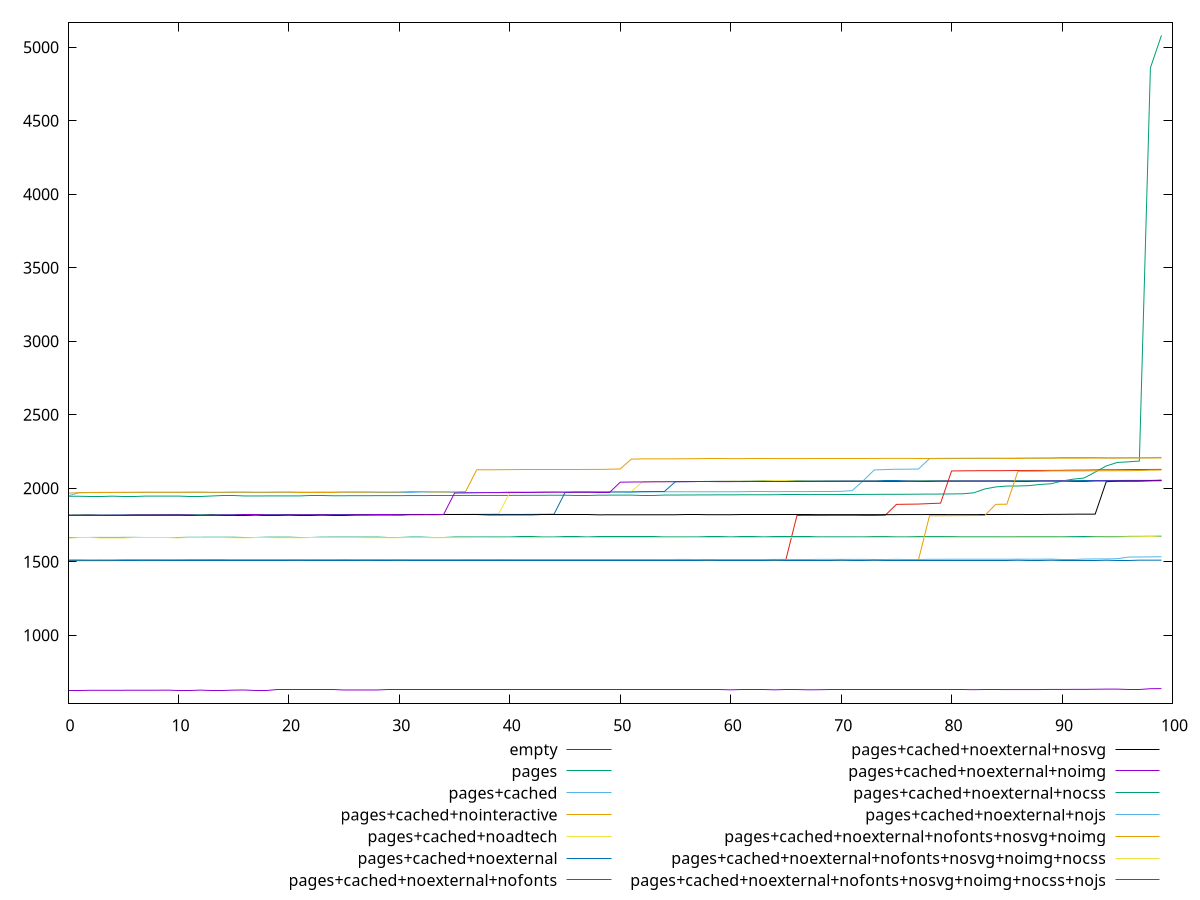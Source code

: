 reset
set terminal svg size 640, 620 enhanced background rgb 'white'
set output "reprap/first-meaningful-paint/comparison/sorted/all_raw.svg"

$empty <<EOF
0 625.16225
1 625.19215
2 625.20675
3 625.24655
4 625.2622
5 625.30105
6 625.52745
7 625.54185
8 625.6408
9 626.2201
10 626.2557
11 626.28025
12 626.3707
13 626.39105
14 626.3991
15 626.42215
16 627.1288
17 627.15185
18 627.1631
19 627.1852
20 627.194
21 627.2045
22 627.21455
23 627.21895
24 627.2278
25 627.2557
26 627.2791
27 627.3029
28 627.54825
29 628.10525
30 628.11455
31 628.1268
32 628.1281
33 628.147
34 628.1498
35 628.15255
36 628.1618
37 628.1629
38 628.1662
39 628.1727
40 628.17295
41 628.175
42 628.18145
43 628.18215
44 628.18625
45 628.18655
46 628.1907
47 628.20435
48 628.20665
49 628.20755
50 628.20895
51 628.21175
52 628.21485
53 628.21925
54 628.2264
55 628.2308
56 628.23145
57 628.2374
58 628.2377
59 628.24165
60 628.2763
61 628.29775
62 628.30095
63 628.3067
64 628.34285
65 628.36725
66 628.37885
67 628.42205
68 629.1097
69 629.1914
70 629.19225
71 629.19295
72 629.1977
73 629.2001
74 629.2098
75 629.224
76 629.22535
77 629.2263
78 629.23345
79 629.2358
80 629.2651
81 629.27385
82 629.30165
83 629.3317
84 629.3337
85 630.1098
86 630.1431
87 630.2019
88 630.2936
89 631.038
90 631.18955
91 631.23285
92 631.29395
93 632.25
94 633.16525
95 633.1867
96 633.2211
97 633.2284
98 636.067
99 636.54885
EOF

$pages <<EOF
0 1945.0035000000003
1 1945.067
2 1945.1764999999998
3 1945.1889999999999
4 1945.6305
5 1945.761
6 1945.7800000000002
7 1946.0385
8 1946.192
9 1946.2415
10 1946.2955
11 1946.4115
12 1946.4270000000001
13 1946.8185
14 1946.8444999999997
15 1946.8745
16 1947.0285
17 1947.0610000000001
18 1947.311
19 1947.3754999999996
20 1947.4720000000002
21 1947.4955
22 1948.2785
23 1948.2939999999999
24 1948.4969999999998
25 1948.591
26 1948.6460000000002
27 1948.8220000000001
28 1949.1685
29 1949.2399999999998
30 1949.4845
31 1949.5615000000003
32 1949.8395
33 1950.0155
34 1950.1339999999998
35 1950.1400000000003
36 1950.5459999999998
37 1950.5585
38 1950.6465000000003
39 1950.8035
40 1950.8385
41 1951.114
42 1951.554
43 1951.7285
44 1951.9164999999998
45 1952.103
46 1952.129
47 1952.1359999999997
48 1952.4404999999997
49 1952.745
50 1952.917
51 1953.0035
52 1953.2419999999997
53 1953.2625000000003
54 1953.324
55 1953.3609999999999
56 1953.7914999999998
57 1954.143
58 1954.4120000000003
59 1954.62
60 1954.758
61 1955.0875000000003
62 1955.2455
63 1955.3194999999998
64 1955.4225
65 1955.5169999999998
66 1955.5199999999995
67 1956.238
68 1956.595
69 1956.617
70 1956.8079999999998
71 1957.1359999999997
72 1957.7359999999999
73 1958.033
74 1958.348
75 1958.4734999999998
76 1958.638
77 1959.437
78 1959.568
79 1960.074
80 1960.897
81 1961.839
82 1968.46
83 1994.54
84 2008.4645
85 2014.526
86 2014.8559999999998
87 2017.1655
88 2025.4515000000001
89 2030.041
90 2049.086
91 2061.21
92 2069.29
93 2109.54
94 2151.445
95 2174.885
96 2179.083
97 2184.5629999999996
98 4858.986999999999
99 5079.971500000001
EOF

$pagesCached <<EOF
0 1947.971
1 1969.4292
2 1970.7199
3 1971.4368
4 1971.4807999999996
5 1971.5877
6 1971.7015000000001
7 1971.8380000000002
8 1972.0216999999998
9 1972.0566999999999
10 1972.1019999999999
11 1972.2595
12 1972.4487
13 1972.4742999999999
14 1972.4827
15 1972.5080999999996
16 1972.6455
17 1972.6753999999999
18 1972.6801
19 1972.766
20 1972.8372000000004
21 1973.0254999999997
22 1973.0473999999995
23 1973.1417999999996
24 1973.2250000000004
25 1973.2385
26 1973.2932
27 1973.3860000000002
28 1973.4146999999998
29 1973.4154999999996
30 1973.5448000000001
31 1973.5712999999996
32 1973.6561000000002
33 1973.7142999999996
34 1973.7642
35 1973.9286000000002
36 1973.938
37 1973.9383999999998
38 1973.9708999999996
39 1973.9741999999997
40 1973.994
41 1974.2386000000001
42 1974.3193000000003
43 1974.3283999999996
44 1974.3355999999999
45 1974.5679000000002
46 1974.8748
47 1974.8827999999999
48 1974.9399
49 1974.9472999999998
50 1974.9700999999998
51 1975.0013999999996
52 1975.2814999999998
53 1975.3172000000002
54 1975.3463000000002
55 1975.4006
56 1975.5115
57 1975.5720999999999
58 1975.6491000000003
59 1975.6816
60 1975.7567000000004
61 1975.8334999999997
62 1976.2060999999999
63 1976.2186000000002
64 1976.3939999999998
65 1976.8638
66 1976.9177999999997
67 1976.9676999999997
68 1977.4782
69 1977.5037000000002
70 1978.3958000000002
71 1983.4580000000003
72 2050.7781999999997
73 2123.8441000000003
74 2126.6225999999997
75 2128.8442999999997
76 2129.0755
77 2130.4813999999997
78 2201.0387
79 2201.3469999999998
80 2201.6222
81 2202.2654
82 2202.54185
83 2202.76645
84 2202.8829
85 2203.79325
86 2204.5562
87 2204.60385
88 2205.172
89 2205.4764999999998
90 2206.01295
91 2206.02145
92 2206.04715
93 2206.0557999999996
94 2206.46825
95 2206.90985
96 2207.08875
97 2207.44505
98 2207.5759000000003
99 2209.8149500000004
EOF

$pagesCachedNointeractive <<EOF
0 1966.9283
1 1968.9121
2 1970.13
3 1970.3745000000004
4 1970.9222999999997
5 1971.3663000000001
6 1971.7422000000001
7 1971.8205
8 1971.9382
9 1971.9841000000001
10 1972.0400000000002
11 1972.0496000000003
12 1972.3026000000002
13 1972.5249000000003
14 1972.5939999999996
15 1972.7870000000003
16 1972.8031
17 1972.8571999999997
18 1972.9503000000004
19 1972.9756999999993
20 1973.086
21 1973.2727
22 1973.2966000000001
23 1973.3215
24 1973.3292000000006
25 1973.454
26 1973.4937999999997
27 1973.5333999999998
28 1973.7300999999998
29 1973.7536
30 1974.3001999999997
31 1974.3545999999997
32 1974.3577
33 1974.6051
34 1974.8847000000003
35 1974.9792
36 1977.1889999999996
37 2124.9343000000003
38 2125.3643
39 2125.5368
40 2126.2151
41 2126.8453
42 2127.0233999999996
43 2127.1321
44 2127.231
45 2127.3189
46 2127.3212000000003
47 2127.5085999999997
48 2127.6543
49 2128.7092
50 2130.9451
51 2197.4019500000004
52 2199.4704
53 2199.4824000000003
54 2199.5329499999993
55 2199.72925
56 2200.2352
57 2200.7378000000003
58 2200.74245
59 2200.74625
60 2200.9541499999996
61 2200.99045
62 2201.2958
63 2201.301
64 2201.3181999999997
65 2201.43555
66 2201.5597
67 2201.6381499999998
68 2201.69135
69 2201.7452500000004
70 2201.88715
71 2202.39375
72 2202.4001000000003
73 2202.4389499999997
74 2202.5785
75 2202.6888000000004
76 2202.8123499999997
77 2202.89635
78 2202.9109000000003
79 2202.9892499999996
80 2203.07225
81 2203.0919999999996
82 2203.1937
83 2203.3445
84 2203.389
85 2203.4324
86 2203.4469
87 2203.52785
88 2203.5998
89 2203.7442
90 2204.1407
91 2204.2253500000006
92 2204.3467
93 2204.4427
94 2204.4882
95 2204.5825000000004
96 2205.13945
97 2205.2229
98 2205.52275
99 2205.583
EOF

$pagesCachedNoadtech <<EOF
0 1815.857
1 1816.4973999999997
2 1816.5915999999997
3 1816.6218
4 1816.8900999999998
5 1817.1689999999999
6 1817.3622000000003
7 1817.5154
8 1817.6853999999998
9 1817.7876000000003
10 1818.1468000000004
11 1818.5938
12 1818.6126
13 1818.6442000000006
14 1818.9114000000002
15 1819.1131999999998
16 1819.4438
17 1819.8089999999997
18 1820.0284000000001
19 1820.1362
20 1820.2071999999998
21 1820.2986
22 1820.4665999999997
23 1820.7462
24 1820.8984
25 1821.0408000000004
26 1821.0764
27 1821.1183999999998
28 1821.1518
29 1821.2168
30 1821.2778000000003
31 1821.3698
32 1821.3898
33 1822.1562
34 1822.4114
35 1822.4845999999998
36 1823.5234
37 1824.3698
38 1825.4321999999997
39 1825.9324000000001
40 1969.4754999999996
41 1973.6056
42 1973.9307
43 1974.2732999999994
44 1974.3387999999998
45 1974.64
46 1975.9296999999997
47 1975.9665
48 1976.2801999999997
49 1976.6855
50 1976.8339000000003
51 1977.035
52 2042.6281999999999
53 2043.71475
54 2043.9419500000004
55 2044.59955
56 2045.6554999999998
57 2046.0961999999995
58 2046.1211999999996
59 2046.784
60 2047.5476999999998
61 2047.75715
62 2048.69065
63 2048.8214000000003
64 2048.8229
65 2049.01715
66 2049.0195999999996
67 2049.0571500000005
68 2049.1142
69 2049.22255
70 2049.27755
71 2049.3331500000004
72 2049.4836999999998
73 2049.5170499999995
74 2049.59375
75 2049.6412
76 2050.1835
77 2050.3208
78 2050.5652
79 2050.5744000000004
80 2050.7028
81 2050.71205
82 2050.80595
83 2050.82195
84 2051.149
85 2051.2968499999997
86 2051.59
87 2051.609
88 2051.6859499999996
89 2051.8097500000003
90 2051.8791
91 2051.8925
92 2051.91345
93 2052.29325
94 2052.9452
95 2053.1765000000005
96 2054.5781
97 2054.86945
98 2054.9394
99 2055.00835
EOF

$pagesCachedNoexternal <<EOF
0 1816.8288000000002
1 1817.0124
2 1817.2496
3 1817.4503999999997
4 1817.5444
5 1817.6484
6 1817.8392
7 1817.88
8 1818.0268
9 1818.3901999999998
10 1818.5479999999995
11 1818.6114000000002
12 1818.6208000000001
13 1818.6936
14 1818.7626
15 1818.9758000000002
16 1819.3754000000004
17 1819.3917999999996
18 1819.4184
19 1819.4595
20 1819.4886000000001
21 1819.5254000000004
22 1819.7536000000002
23 1819.7817999999997
24 1819.9666
25 1819.9735
26 1820.2203999999997
27 1820.3200000000006
28 1820.3914
29 1820.4751999999999
30 1820.5032
31 1820.5446000000002
32 1820.554
33 1820.5836
34 1820.7918
35 1820.9610999999998
36 1821.0452
37 1821.0886
38 1821.1131999999998
39 1821.3276
40 1821.3782000000006
41 1821.5118000000002
42 1821.7772000000004
43 1822.3196000000003
44 1822.7896
45 1970.2986999999998
46 1973.0890999999997
47 1973.1163999999999
48 1973.5949999999998
49 1973.8080999999997
50 1973.9585
51 1974.0080000000005
52 1976.4382999999998
53 1977.1313999999998
54 1977.6609999999998
55 2044.4576999999997
56 2045.0670000000002
57 2045.219
58 2046.0524999999998
59 2046.3090000000002
60 2046.47645
61 2046.5107
62 2047.0157
63 2047.14455
64 2047.7938999999997
65 2047.8011000000001
66 2048.4577999999997
67 2048.62125
68 2048.64865
69 2048.9556000000002
70 2048.99395
71 2049.0672500000005
72 2049.2850499999995
73 2049.289
74 2049.4438999999998
75 2049.4523
76 2049.4967
77 2049.6272000000004
78 2049.74485
79 2049.7903
80 2049.8484000000003
81 2049.8641000000002
82 2049.9626499999995
83 2050.1032
84 2050.1539
85 2050.21315
86 2050.2412999999997
87 2050.4871000000003
88 2050.65725
89 2050.72535
90 2050.8352999999997
91 2051.2077000000004
92 2051.4632
93 2051.46625
94 2051.6186500000003
95 2051.61925
96 2051.9208
97 2053.91455
98 2053.93825
99 2054.36825
EOF

$pagesCachedNoexternalNofonts <<EOF
0 1510.4286000000002
1 1510.5582
2 1510.7871
3 1510.7986
4 1511.0292
5 1511.0492999999997
6 1511.0933
7 1511.1264
8 1511.1965
9 1511.3780000000002
10 1511.4937
11 1511.5045999999995
12 1511.5095999999999
13 1511.5524
14 1511.5583
15 1511.5686
16 1511.6677
17 1511.7137000000002
18 1511.7476000000004
19 1511.7517
20 1511.7861999999998
21 1511.8365
22 1511.8717000000001
23 1511.9084999999998
24 1511.9260000000002
25 1511.9356
26 1511.9845
27 1512.0085
28 1512.0600999999997
29 1512.0697
30 1512.0814
31 1512.0946
32 1512.1618999999996
33 1512.1834
34 1512.2648
35 1512.2756999999997
36 1512.2967999999998
37 1512.3009
38 1512.3165000000004
39 1512.3415
40 1512.3692
41 1512.3790999999999
42 1512.3959
43 1512.3962
44 1512.5450999999998
45 1512.6099999999997
46 1512.7122999999997
47 1512.7191
48 1512.7401000000002
49 1512.7432
50 1512.7898
51 1512.9732999999999
52 1512.9938000000002
53 1513.0369999999998
54 1513.0617
55 1513.0808000000002
56 1513.1163
57 1513.1664
58 1513.1734999999999
59 1513.3143
60 1513.3195999999998
61 1513.3328000000001
62 1513.3778000000002
63 1513.7508
64 1514.4204000000002
65 1515.0818
66 1814.272
67 1814.4798
68 1814.8539
69 1815.3698
70 1815.5373
71 1815.7525000000003
72 1815.9706999999999
73 1815.9814999999999
74 1816.0124
75 1889.9069499999996
76 1890.9090999999996
77 1891.9956499999998
78 1895.1799500000002
79 1898.0655000000002
80 2117.1429000000007
81 2118.01035
82 2118.63865
83 2118.7026499999997
84 2118.78495
85 2119.2700999999997
86 2120.2714
87 2120.4595999999997
88 2120.87775
89 2121.0107
90 2121.58605
91 2122.8513
92 2122.9211999999998
93 2124.34705
94 2125.3681500000002
95 2125.46445
96 2126.52275
97 2126.5461
98 2127.5266000000006
99 2127.8655
EOF

$pagesCachedNoexternalNosvg <<EOF
0 1814.9948000000002
1 1815.6888999999996
2 1815.9042
3 1816.1404000000002
4 1816.1553999999999
5 1816.162
6 1816.2115999999996
7 1816.2418
8 1816.3733000000004
9 1816.4392000000003
10 1816.7276
11 1816.7879999999996
12 1816.8088000000005
13 1816.8806000000004
14 1816.9702999999995
15 1816.9731000000002
16 1816.9769999999999
17 1817.0187999999998
18 1817.1082000000001
19 1817.1103999999996
20 1817.2278000000001
21 1817.2703999999997
22 1817.2844
23 1817.3067999999998
24 1817.3471
25 1817.3560000000002
26 1817.56
27 1817.5765999999996
28 1817.7556
29 1817.9015000000004
30 1818.0203999999999
31 1818.1808
32 1818.1818000000003
33 1818.3005999999996
34 1818.3024
35 1818.3034000000002
36 1818.319
37 1818.3431999999998
38 1818.373
39 1818.4442000000001
40 1818.5107999999998
41 1818.5294000000001
42 1818.6646999999998
43 1818.729
44 1818.7420000000002
45 1818.757
46 1818.759
47 1818.7620000000002
48 1818.8148
49 1819.0282000000002
50 1819.1180999999997
51 1819.1367999999998
52 1819.1893
53 1819.2265
54 1819.2603
55 1819.3096
56 1819.4052
57 1819.4308
58 1819.4456
59 1819.5562
60 1819.6064000000001
61 1819.6553999999996
62 1819.6680000000001
63 1819.7279999999996
64 1819.7398000000003
65 1819.7908000000002
66 1819.7995999999998
67 1819.8048
68 1819.8366
69 1819.8442
70 1819.9366000000005
71 1819.9694000000002
72 1820.1152000000002
73 1820.1572
74 1820.2439999999997
75 1820.277
76 1820.3388
77 1820.375
78 1820.4739
79 1820.4788
80 1820.5228
81 1820.558
82 1820.7257999999997
83 1820.7408000000005
84 1820.9152
85 1821.2217999999998
86 1821.6124
87 1821.6319999999998
88 1821.6365999999998
89 1821.7988
90 1822.088
91 1822.9640000000002
92 1823.107
93 1823.5164
94 2044.0190499999999
95 2047.4239500000003
96 2048.2933000000003
97 2048.33295
98 2051.3702
99 2052.8760500000003
EOF

$pagesCachedNoexternalNoimg <<EOF
0 1814.6572999999999
1 1814.7116
2 1814.8608
3 1815.1414
4 1815.5861
5 1815.7533999999998
6 1815.8150000000003
7 1816.1951999999999
8 1816.3639999999998
9 1816.7107999999996
10 1816.9447999999998
11 1817.0708
12 1817.1505000000002
13 1817.154
14 1817.1592
15 1817.4661999999998
16 1817.5696000000003
17 1817.5811999999999
18 1817.6255999999998
19 1817.7172
20 1817.9853999999996
21 1818.0608
22 1818.1045999999997
23 1818.1578
24 1818.3606
25 1818.4388
26 1818.4625999999998
27 1818.7003000000004
28 1818.7547999999997
29 1818.7556
30 1818.8704
31 1818.9278000000004
32 1819.3211999999999
33 1819.4994000000002
34 1820.5976
35 1967.0123999999998
36 1967.6878000000002
37 1968.8696999999997
38 1969.7438000000002
39 1969.9330000000004
40 1970.0628000000004
41 1970.6941999999997
42 1970.7936
43 1971.6378000000002
44 1972.3199
45 1972.4578999999999
46 1972.4997
47 1972.5652999999998
48 1973.6511999999998
49 1973.6731000000004
50 2040.8094999999998
51 2041.9267
52 2042.51325
53 2043.4735999999998
54 2043.8113499999997
55 2043.94105
56 2044.2442
57 2044.308
58 2044.3113500000002
59 2044.4300999999998
60 2044.733
61 2045.1138999999998
62 2045.2710000000002
63 2045.64635
64 2045.67685
65 2045.7292
66 2045.7413000000001
67 2045.7433999999998
68 2045.83915
69 2046.0070999999998
70 2046.1365000000005
71 2046.2663
72 2046.3247499999998
73 2046.38455
74 2046.4041500000003
75 2046.4213
76 2046.6377000000002
77 2046.8568499999997
78 2046.8594000000003
79 2046.90195
80 2046.9713000000002
81 2047.0372500000003
82 2047.0672
83 2047.22255
84 2047.24885
85 2047.3795
86 2047.52745
87 2047.5374000000002
88 2047.57655
89 2047.6799499999997
90 2047.98225
91 2048.3711499999995
92 2048.3754500000005
93 2048.4163
94 2048.62335
95 2048.71035
96 2048.7496
97 2049.4416499999998
98 2050.1308
99 2050.66715
EOF

$pagesCachedNoexternalNocss <<EOF
0 1664.1504999999997
1 1664.4357000000005
2 1664.7232999999999
3 1664.9336
4 1665.0066999999995
5 1665.2136999999998
6 1665.3749999999998
7 1665.6854999999996
8 1665.6988999999999
9 1665.8134
10 1665.8179
11 1666.025
12 1666.0650999999998
13 1666.2039
14 1666.3091
15 1666.3513000000003
16 1666.3886000000002
17 1666.4079000000002
18 1666.6482999999996
19 1666.6989999999996
20 1666.8515000000002
21 1666.9078
22 1666.9087000000004
23 1666.9298999999999
24 1666.9977999999996
25 1667.1632
26 1667.2834
27 1667.3575
28 1667.4486
29 1667.4936000000002
30 1667.4982999999997
31 1667.5299000000002
32 1667.5410000000002
33 1667.7824
34 1667.8015
35 1667.8978000000002
36 1667.9455000000003
37 1667.9592999999998
38 1667.9921
39 1668.0208
40 1668.0828000000001
41 1668.1057999999998
42 1668.1109999999999
43 1668.1299
44 1668.1841000000002
45 1668.1907
46 1668.2031000000002
47 1668.2552
48 1668.2589999999996
49 1668.2605000000003
50 1668.2639
51 1668.2732999999998
52 1668.2971999999997
53 1668.3002999999999
54 1668.3798000000002
55 1668.4144000000001
56 1668.4581999999998
57 1668.4811
58 1668.5391000000004
59 1668.5458
60 1668.6259999999997
61 1668.6387999999997
62 1668.6424000000002
63 1668.6932000000002
64 1668.7069999999999
65 1668.7241999999999
66 1668.7339
67 1668.7439999999997
68 1668.8500000000001
69 1668.8700999999999
70 1668.9126
71 1668.9629
72 1668.9858000000002
73 1669.0207
74 1669.0333999999998
75 1669.0463999999997
76 1669.2729
77 1669.3098000000005
78 1669.3182000000002
79 1669.3264
80 1669.3424999999997
81 1669.3533000000002
82 1669.4086
83 1669.4301999999996
84 1669.4754999999998
85 1669.5854
86 1669.7303000000002
87 1669.9338999999998
88 1669.9990999999998
89 1670.0817999999997
90 1670.0987
91 1670.2305999999999
92 1670.2643999999996
93 1670.2910000000002
94 1670.4017999999996
95 1670.5841999999998
96 1672.0859999999998
97 1672.3348999999998
98 1672.703
99 1673.1508
EOF

$pagesCachedNoexternalNojs <<EOF
0 1512.2695999999999
1 1512.2975
2 1512.5831
3 1512.924
4 1512.9513999999997
5 1513.063
6 1513.0897000000002
7 1513.2150999999997
8 1513.2292
9 1513.2728000000002
10 1513.3898
11 1513.4588999999999
12 1513.4715
13 1513.5321000000004
14 1513.5833000000002
15 1513.6503
16 1513.6691
17 1513.6819999999998
18 1513.6833000000001
19 1513.7372999999998
20 1513.7379
21 1513.7415999999998
22 1513.8384
23 1513.8811999999998
24 1513.8905
25 1514.0343000000003
26 1514.2341000000001
27 1514.2844
28 1514.2989000000002
29 1514.3547000000003
30 1514.3683999999998
31 1514.3917999999999
32 1514.3931
33 1514.413
34 1514.4388
35 1514.441
36 1514.4733
37 1514.5165999999997
38 1514.5535
39 1514.5587999999998
40 1514.6057999999998
41 1514.6268999999998
42 1514.6336000000001
43 1514.6364000000003
44 1514.6655
45 1514.7008999999998
46 1514.7187000000001
47 1514.7822
48 1514.7986
49 1514.8557
50 1514.8755
51 1514.9394000000002
52 1514.9860000000003
53 1514.9981000000002
54 1514.9993
55 1515.1075
56 1515.1773999999996
57 1515.3815
58 1515.3921999999998
59 1515.3964000000003
60 1515.4278999999997
61 1515.4419000000003
62 1515.4491
63 1515.4495000000002
64 1515.4965000000002
65 1515.5691
66 1515.5895999999998
67 1515.5944999999997
68 1515.7275
69 1515.7620000000002
70 1515.7896999999998
71 1515.8809999999999
72 1515.9439000000002
73 1515.9583999999998
74 1515.9644999999998
75 1516.0237
76 1516.0579000000002
77 1516.0708000000002
78 1516.2548000000002
79 1516.3593
80 1516.5323000000003
81 1516.5687999999996
82 1516.6223000000002
83 1516.6885000000002
84 1516.7433999999998
85 1516.7984000000001
86 1516.9470999999999
87 1517.1773
88 1517.2386999999999
89 1517.4563999999998
90 1517.5609
91 1517.5803999999998
92 1517.7456000000002
93 1518.6891
94 1518.8492000000003
95 1520.1816999999999
96 1531.125
97 1531.873
98 1532.641
99 1533.681
EOF

$pagesCachedNoexternalNofontsNosvgNoimg <<EOF
0 1508.0034
1 1508.5616
2 1508.6806000000001
3 1508.7116999999998
4 1508.9130999999998
5 1508.9416999999999
6 1509.0544999999997
7 1509.1326
8 1509.2446
9 1509.3080999999997
10 1509.3422000000005
11 1509.3572
12 1509.4045999999998
13 1509.4246
14 1509.4433000000001
15 1509.4818
16 1509.5099000000005
17 1509.6014
18 1509.6852
19 1509.6976999999997
20 1509.7053999999998
21 1509.7161
22 1509.7235
23 1509.7588
24 1509.7795
25 1509.8015999999998
26 1509.8063
27 1509.8780000000002
28 1509.9237000000003
29 1509.9886000000001
30 1510.0408999999995
31 1510.0600999999997
32 1510.0637000000002
33 1510.0753
34 1510.0805000000003
35 1510.0928000000004
36 1510.1146999999999
37 1510.1205000000002
38 1510.1607000000001
39 1510.1775000000002
40 1510.1866999999997
41 1510.2543000000003
42 1510.2948000000001
43 1510.3001000000002
44 1510.3333
45 1510.3378
46 1510.3388000000002
47 1510.3765000000003
48 1510.4036
49 1510.4170000000001
50 1510.5023
51 1510.5492999999997
52 1510.5726000000002
53 1510.6100000000001
54 1510.7205
55 1510.7805999999996
56 1510.8052000000002
57 1510.8130999999998
58 1510.8183
59 1510.848
60 1510.8484000000003
61 1510.8530999999998
62 1510.8592000000003
63 1510.8941999999997
64 1510.91
65 1510.9173
66 1510.9364
67 1510.9412
68 1510.9986000000001
69 1511.0151
70 1511.0288999999998
71 1511.1108
72 1511.1472000000003
73 1511.3464
74 1511.3649
75 1511.7503000000002
76 1511.8732999999997
77 1512.1806
78 1812.3366
79 1812.4409999999998
80 1812.9146
81 1813.2803000000001
82 1813.6684999999998
83 1814.2318
84 1890.2627999999997
85 1890.9203000000002
86 2114.8044500000005
87 2114.84285
88 2115.2078
89 2117.36695
90 2117.3809500000007
91 2117.5012500000003
92 2117.6892
93 2118.0833000000002
94 2118.3713500000003
95 2118.67535
96 2118.7913
97 2120.48855
98 2122.85155
99 2123.4029499999997
EOF

$pagesCachedNoexternalNofontsNosvgNoimgNocss <<EOF
0 1660.8732000000005
1 1661.283
2 1661.3039999999999
3 1661.601
4 1661.7190999999998
5 1661.9606
6 1662.1120000000005
7 1662.1121999999998
8 1662.1482999999998
9 1662.1658000000002
10 1662.2487
11 1662.4415
12 1662.4698
13 1662.5273000000002
14 1662.5289000000002
15 1662.6075
16 1662.6954
17 1662.7115000000003
18 1662.7201
19 1662.9093
20 1662.9623000000001
21 1663.0295
22 1663.0569999999998
23 1663.0731999999998
24 1663.1262
25 1663.1344999999997
26 1663.1526999999999
27 1663.1791999999996
28 1663.2415999999998
29 1663.3059
30 1663.3841000000002
31 1663.4339
32 1663.4378000000002
33 1663.4756
34 1663.4980999999998
35 1663.5286999999996
36 1663.583
37 1663.6014
38 1663.6205000000004
39 1663.6499
40 1663.6979000000001
41 1663.7169999999996
42 1663.7335
43 1663.7788
44 1663.8084999999999
45 1663.8202
46 1663.8763
47 1663.8876999999995
48 1663.8971000000001
49 1663.9063999999998
50 1663.9401000000003
51 1664.01
52 1664.0193999999997
53 1664.0631
54 1664.1005
55 1664.172
56 1664.2286000000001
57 1664.2422000000001
58 1664.2753
59 1664.3654000000001
60 1664.4407999999999
61 1664.5602
62 1664.6500999999998
63 1664.6647
64 1664.7468000000006
65 1664.8295000000005
66 1664.8422999999998
67 1664.8516000000004
68 1664.9469999999997
69 1664.9703000000004
70 1664.9865
71 1665.0556000000001
72 1665.1864
73 1665.2895
74 1665.3446999999999
75 1665.3733999999997
76 1665.4964000000004
77 1665.5168
78 1665.5533
79 1665.6162
80 1665.6793
81 1665.7661999999998
82 1665.7839000000001
83 1665.8817
84 1666.0169999999998
85 1666.1579000000002
86 1666.2285000000002
87 1666.2734
88 1666.3543
89 1666.4223
90 1666.5789999999997
91 1666.7719000000002
92 1666.7752999999998
93 1667.0807999999997
94 1667.1036
95 1667.4631999999997
96 1669.2058
97 1669.9929
98 1671.0765000000001
99 1675.9770999999996
EOF

$pagesCachedNoexternalNofontsNosvgNoimgNocssNojs <<EOF
0 1506.9898
1 1507.1337999999996
2 1507.1485999999998
3 1507.2186000000004
4 1507.3287999999998
5 1507.3827999999999
6 1507.3978
7 1507.4425999999999
8 1507.6709999999998
9 1507.873
10 1507.8896
11 1507.8898
12 1507.9066000000003
13 1507.9256
14 1507.9402
15 1507.9764
16 1507.9956000000002
17 1508.015
18 1508.1478
19 1508.2237999999998
20 1508.2443999999998
21 1508.4286
22 1508.4382
23 1508.4616000000003
24 1508.5104000000001
25 1508.5248000000001
26 1508.5356
27 1508.5567999999998
28 1508.6492000000003
29 1508.6525999999997
30 1508.7314000000001
31 1508.7522
32 1508.7718
33 1508.7896
34 1508.7928000000002
35 1508.8173999999997
36 1508.8403999999998
37 1508.8408
38 1508.8467999999998
39 1508.8655999999999
40 1508.8928
41 1508.8972000000003
42 1508.8984
43 1508.9224
44 1508.9274
45 1508.9352000000003
46 1508.9465999999998
47 1508.972
48 1508.9869999999999
49 1509.0089999999998
50 1509.0616
51 1509.0654
52 1509.1098
53 1509.1147999999998
54 1509.1224000000002
55 1509.127
56 1509.1332000000002
57 1509.1435999999999
58 1509.1676000000002
59 1509.2220000000002
60 1509.2258000000002
61 1509.2977999999998
62 1509.2977999999998
63 1509.3022
64 1509.3528000000001
65 1509.3848
66 1509.3868000000002
67 1509.3988
68 1509.4094
69 1509.4108
70 1509.4284000000002
71 1509.4644
72 1509.4762
73 1509.4953999999998
74 1509.5302000000001
75 1509.5381999999995
76 1509.5539999999996
77 1509.5579999999998
78 1509.5638000000001
79 1509.5762
80 1509.5958
81 1509.6232
82 1509.6367999999998
83 1509.6574
84 1509.6722000000002
85 1509.6936
86 1509.7549999999997
87 1509.786
88 1509.7921999999999
89 1509.8064
90 1509.8335999999997
91 1509.8446
92 1509.8489999999997
93 1509.8614
94 1509.921
95 1510.1986000000002
96 1510.1993999999997
97 1510.3256
98 1510.3714
99 1510.459
EOF

set key outside below
set yrange [536.066065:5169.067685000001]

plot \
  $empty title "empty" with line, \
  $pages title "pages" with line, \
  $pagesCached title "pages+cached" with line, \
  $pagesCachedNointeractive title "pages+cached+nointeractive" with line, \
  $pagesCachedNoadtech title "pages+cached+noadtech" with line, \
  $pagesCachedNoexternal title "pages+cached+noexternal" with line, \
  $pagesCachedNoexternalNofonts title "pages+cached+noexternal+nofonts" with line, \
  $pagesCachedNoexternalNosvg title "pages+cached+noexternal+nosvg" with line, \
  $pagesCachedNoexternalNoimg title "pages+cached+noexternal+noimg" with line, \
  $pagesCachedNoexternalNocss title "pages+cached+noexternal+nocss" with line, \
  $pagesCachedNoexternalNojs title "pages+cached+noexternal+nojs" with line, \
  $pagesCachedNoexternalNofontsNosvgNoimg title "pages+cached+noexternal+nofonts+nosvg+noimg" with line, \
  $pagesCachedNoexternalNofontsNosvgNoimgNocss title "pages+cached+noexternal+nofonts+nosvg+noimg+nocss" with line, \
  $pagesCachedNoexternalNofontsNosvgNoimgNocssNojs title "pages+cached+noexternal+nofonts+nosvg+noimg+nocss+nojs" with line, \


reset